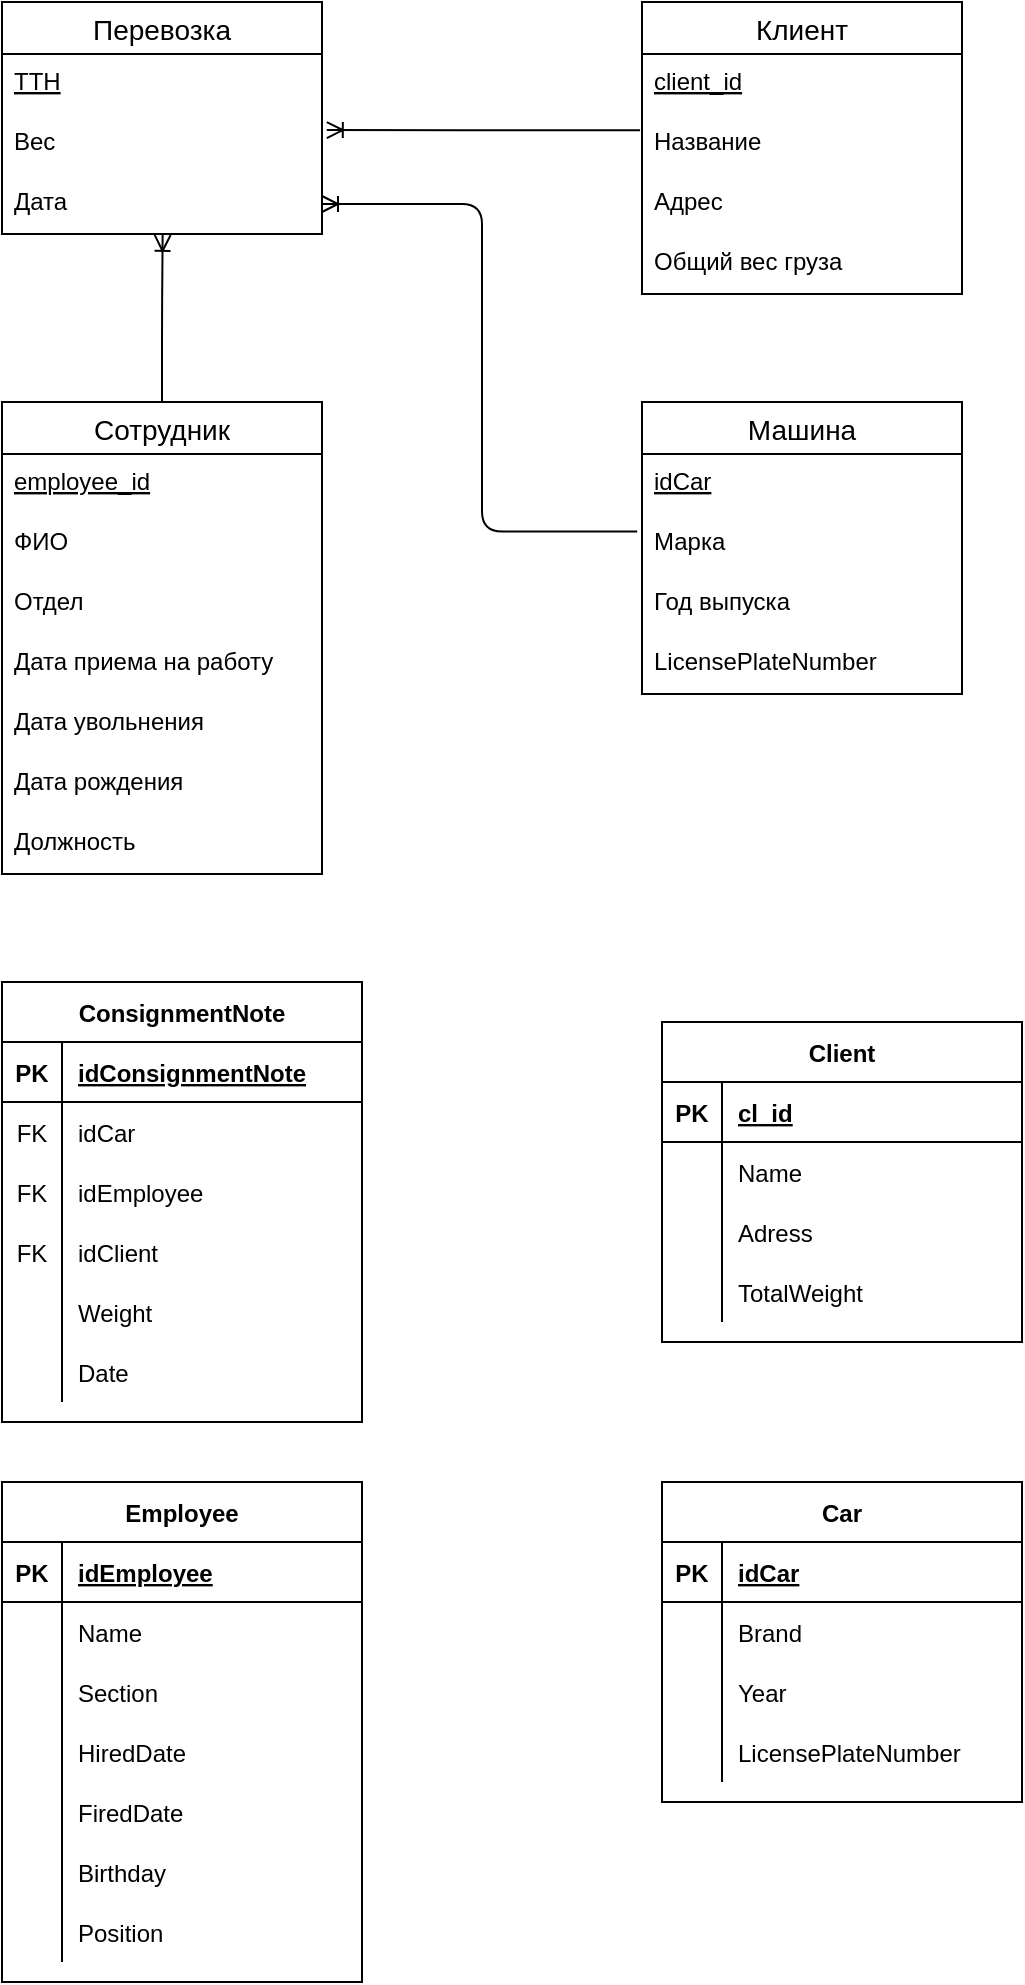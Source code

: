<mxfile version="13.9.9" type="device"><diagram id="R2lEEEUBdFMjLlhIrx00" name="Page-1"><mxGraphModel dx="852" dy="494" grid="1" gridSize="10" guides="1" tooltips="1" connect="1" arrows="1" fold="1" page="1" pageScale="1" pageWidth="850" pageHeight="1100" math="0" shadow="0" extFonts="Permanent Marker^https://fonts.googleapis.com/css?family=Permanent+Marker"><root><mxCell id="0"/><mxCell id="1" parent="0"/><mxCell id="3reHrpgDITtI_O_tDg6R-82" value="" style="edgeStyle=orthogonalEdgeStyle;fontSize=12;html=1;endArrow=ERoneToMany;exitX=-0.006;exitY=0.271;exitDx=0;exitDy=0;exitPerimeter=0;entryX=1.015;entryY=0.268;entryDx=0;entryDy=0;entryPerimeter=0;" parent="1" source="3reHrpgDITtI_O_tDg6R-64" target="3reHrpgDITtI_O_tDg6R-60" edge="1"><mxGeometry width="100" height="100" relative="1" as="geometry"><mxPoint x="440" y="660" as="sourcePoint"/><mxPoint x="374" y="457" as="targetPoint"/></mxGeometry></mxCell><mxCell id="3reHrpgDITtI_O_tDg6R-70" value="Сотрудник" style="swimlane;fontStyle=0;childLayout=stackLayout;horizontal=1;startSize=26;horizontalStack=0;resizeParent=1;resizeParentMax=0;resizeLast=0;collapsible=1;marginBottom=0;align=center;fontSize=14;" parent="1" vertex="1"><mxGeometry x="80" y="240" width="160" height="236" as="geometry"/></mxCell><mxCell id="3reHrpgDITtI_O_tDg6R-71" value="employee_id" style="text;strokeColor=none;fillColor=none;spacingLeft=4;spacingRight=4;overflow=hidden;rotatable=0;points=[[0,0.5],[1,0.5]];portConstraint=eastwest;fontSize=12;fontStyle=4" parent="3reHrpgDITtI_O_tDg6R-70" vertex="1"><mxGeometry y="26" width="160" height="30" as="geometry"/></mxCell><mxCell id="3reHrpgDITtI_O_tDg6R-72" value="ФИО" style="text;strokeColor=none;fillColor=none;spacingLeft=4;spacingRight=4;overflow=hidden;rotatable=0;points=[[0,0.5],[1,0.5]];portConstraint=eastwest;fontSize=12;" parent="3reHrpgDITtI_O_tDg6R-70" vertex="1"><mxGeometry y="56" width="160" height="30" as="geometry"/></mxCell><mxCell id="3reHrpgDITtI_O_tDg6R-73" value="Отдел" style="text;strokeColor=none;fillColor=none;spacingLeft=4;spacingRight=4;overflow=hidden;rotatable=0;points=[[0,0.5],[1,0.5]];portConstraint=eastwest;fontSize=12;" parent="3reHrpgDITtI_O_tDg6R-70" vertex="1"><mxGeometry y="86" width="160" height="30" as="geometry"/></mxCell><mxCell id="3reHrpgDITtI_O_tDg6R-86" value="Дата приема на работу" style="text;strokeColor=none;fillColor=none;spacingLeft=4;spacingRight=4;overflow=hidden;rotatable=0;points=[[0,0.5],[1,0.5]];portConstraint=eastwest;fontSize=12;" parent="3reHrpgDITtI_O_tDg6R-70" vertex="1"><mxGeometry y="116" width="160" height="30" as="geometry"/></mxCell><mxCell id="3reHrpgDITtI_O_tDg6R-88" value="Дата увольнения" style="text;strokeColor=none;fillColor=none;spacingLeft=4;spacingRight=4;overflow=hidden;rotatable=0;points=[[0,0.5],[1,0.5]];portConstraint=eastwest;fontSize=12;" parent="3reHrpgDITtI_O_tDg6R-70" vertex="1"><mxGeometry y="146" width="160" height="30" as="geometry"/></mxCell><mxCell id="3reHrpgDITtI_O_tDg6R-89" value="Дата рождения" style="text;strokeColor=none;fillColor=none;spacingLeft=4;spacingRight=4;overflow=hidden;rotatable=0;points=[[0,0.5],[1,0.5]];portConstraint=eastwest;fontSize=12;" parent="3reHrpgDITtI_O_tDg6R-70" vertex="1"><mxGeometry y="176" width="160" height="30" as="geometry"/></mxCell><mxCell id="3reHrpgDITtI_O_tDg6R-90" value="Должность" style="text;strokeColor=none;fillColor=none;spacingLeft=4;spacingRight=4;overflow=hidden;rotatable=0;points=[[0,0.5],[1,0.5]];portConstraint=eastwest;fontSize=12;" parent="3reHrpgDITtI_O_tDg6R-70" vertex="1"><mxGeometry y="206" width="160" height="30" as="geometry"/></mxCell><mxCell id="3reHrpgDITtI_O_tDg6R-66" value="Машина" style="swimlane;fontStyle=0;childLayout=stackLayout;horizontal=1;startSize=26;horizontalStack=0;resizeParent=1;resizeParentMax=0;resizeLast=0;collapsible=1;marginBottom=0;align=center;fontSize=14;" parent="1" vertex="1"><mxGeometry x="400" y="240" width="160" height="146" as="geometry"/></mxCell><mxCell id="3reHrpgDITtI_O_tDg6R-67" value="idCar" style="text;strokeColor=none;fillColor=none;spacingLeft=4;spacingRight=4;overflow=hidden;rotatable=0;points=[[0,0.5],[1,0.5]];portConstraint=eastwest;fontSize=12;fontStyle=4" parent="3reHrpgDITtI_O_tDg6R-66" vertex="1"><mxGeometry y="26" width="160" height="30" as="geometry"/></mxCell><mxCell id="3reHrpgDITtI_O_tDg6R-68" value="Марка" style="text;strokeColor=none;fillColor=none;spacingLeft=4;spacingRight=4;overflow=hidden;rotatable=0;points=[[0,0.5],[1,0.5]];portConstraint=eastwest;fontSize=12;" parent="3reHrpgDITtI_O_tDg6R-66" vertex="1"><mxGeometry y="56" width="160" height="30" as="geometry"/></mxCell><mxCell id="3reHrpgDITtI_O_tDg6R-69" value="Год выпуска" style="text;strokeColor=none;fillColor=none;spacingLeft=4;spacingRight=4;overflow=hidden;rotatable=0;points=[[0,0.5],[1,0.5]];portConstraint=eastwest;fontSize=12;" parent="3reHrpgDITtI_O_tDg6R-66" vertex="1"><mxGeometry y="86" width="160" height="30" as="geometry"/></mxCell><mxCell id="vrhjBMNtp9Mtj5zOy-Yp-40" value="LicensePlateNumber" style="text;strokeColor=none;fillColor=none;spacingLeft=4;spacingRight=4;overflow=hidden;rotatable=0;points=[[0,0.5],[1,0.5]];portConstraint=eastwest;fontSize=12;" vertex="1" parent="3reHrpgDITtI_O_tDg6R-66"><mxGeometry y="116" width="160" height="30" as="geometry"/></mxCell><mxCell id="3reHrpgDITtI_O_tDg6R-62" value="Клиент" style="swimlane;fontStyle=0;childLayout=stackLayout;horizontal=1;startSize=26;horizontalStack=0;resizeParent=1;resizeParentMax=0;resizeLast=0;collapsible=1;marginBottom=0;align=center;fontSize=14;" parent="1" vertex="1"><mxGeometry x="400" y="40" width="160" height="146" as="geometry"/></mxCell><mxCell id="3reHrpgDITtI_O_tDg6R-63" value="client_id" style="text;strokeColor=none;fillColor=none;spacingLeft=4;spacingRight=4;overflow=hidden;rotatable=0;points=[[0,0.5],[1,0.5]];portConstraint=eastwest;fontSize=12;fontStyle=4" parent="3reHrpgDITtI_O_tDg6R-62" vertex="1"><mxGeometry y="26" width="160" height="30" as="geometry"/></mxCell><mxCell id="3reHrpgDITtI_O_tDg6R-64" value="Название" style="text;strokeColor=none;fillColor=none;spacingLeft=4;spacingRight=4;overflow=hidden;rotatable=0;points=[[0,0.5],[1,0.5]];portConstraint=eastwest;fontSize=12;" parent="3reHrpgDITtI_O_tDg6R-62" vertex="1"><mxGeometry y="56" width="160" height="30" as="geometry"/></mxCell><mxCell id="3reHrpgDITtI_O_tDg6R-65" value="Адрес" style="text;strokeColor=none;fillColor=none;spacingLeft=4;spacingRight=4;overflow=hidden;rotatable=0;points=[[0,0.5],[1,0.5]];portConstraint=eastwest;fontSize=12;" parent="3reHrpgDITtI_O_tDg6R-62" vertex="1"><mxGeometry y="86" width="160" height="30" as="geometry"/></mxCell><mxCell id="3reHrpgDITtI_O_tDg6R-91" value="Общий вес груза" style="text;strokeColor=none;fillColor=none;spacingLeft=4;spacingRight=4;overflow=hidden;rotatable=0;points=[[0,0.5],[1,0.5]];portConstraint=eastwest;fontSize=12;" parent="3reHrpgDITtI_O_tDg6R-62" vertex="1"><mxGeometry y="116" width="160" height="30" as="geometry"/></mxCell><mxCell id="3reHrpgDITtI_O_tDg6R-84" value="" style="edgeStyle=orthogonalEdgeStyle;fontSize=12;html=1;endArrow=ERoneToMany;exitX=0.5;exitY=0;exitDx=0;exitDy=0;entryX=0.502;entryY=1.015;entryDx=0;entryDy=0;entryPerimeter=0;" parent="1" source="3reHrpgDITtI_O_tDg6R-70" target="3reHrpgDITtI_O_tDg6R-61" edge="1"><mxGeometry width="100" height="100" relative="1" as="geometry"><mxPoint x="440" y="310" as="sourcePoint"/><mxPoint x="160" y="160" as="targetPoint"/></mxGeometry></mxCell><mxCell id="3reHrpgDITtI_O_tDg6R-58" value="Перевозка" style="swimlane;fontStyle=0;childLayout=stackLayout;horizontal=1;startSize=26;horizontalStack=0;resizeParent=1;resizeParentMax=0;resizeLast=0;collapsible=1;marginBottom=0;align=center;fontSize=14;" parent="1" vertex="1"><mxGeometry x="80" y="40" width="160" height="116" as="geometry"/></mxCell><mxCell id="3reHrpgDITtI_O_tDg6R-59" value="ТТН" style="text;strokeColor=none;fillColor=none;spacingLeft=4;spacingRight=4;overflow=hidden;rotatable=0;points=[[0,0.5],[1,0.5]];portConstraint=eastwest;fontSize=12;fontStyle=4" parent="3reHrpgDITtI_O_tDg6R-58" vertex="1"><mxGeometry y="26" width="160" height="30" as="geometry"/></mxCell><mxCell id="3reHrpgDITtI_O_tDg6R-60" value="Вес" style="text;strokeColor=none;fillColor=none;spacingLeft=4;spacingRight=4;overflow=hidden;rotatable=0;points=[[0,0.5],[1,0.5]];portConstraint=eastwest;fontSize=12;" parent="3reHrpgDITtI_O_tDg6R-58" vertex="1"><mxGeometry y="56" width="160" height="30" as="geometry"/></mxCell><mxCell id="3reHrpgDITtI_O_tDg6R-61" value="Дата" style="text;strokeColor=none;fillColor=none;spacingLeft=4;spacingRight=4;overflow=hidden;rotatable=0;points=[[0,0.5],[1,0.5]];portConstraint=eastwest;fontSize=12;" parent="3reHrpgDITtI_O_tDg6R-58" vertex="1"><mxGeometry y="86" width="160" height="30" as="geometry"/></mxCell><mxCell id="3reHrpgDITtI_O_tDg6R-85" value="" style="edgeStyle=orthogonalEdgeStyle;fontSize=12;html=1;endArrow=ERoneToMany;exitX=-0.015;exitY=0.291;exitDx=0;exitDy=0;exitPerimeter=0;entryX=1;entryY=0.5;entryDx=0;entryDy=0;" parent="1" source="3reHrpgDITtI_O_tDg6R-68" target="3reHrpgDITtI_O_tDg6R-61" edge="1"><mxGeometry width="100" height="100" relative="1" as="geometry"><mxPoint x="440" y="310" as="sourcePoint"/><mxPoint x="540" y="210" as="targetPoint"/></mxGeometry></mxCell><mxCell id="vrhjBMNtp9Mtj5zOy-Yp-1" value="Client" style="shape=table;startSize=30;container=1;collapsible=1;childLayout=tableLayout;fixedRows=1;rowLines=0;fontStyle=1;align=center;resizeLast=1;" vertex="1" parent="1"><mxGeometry x="410" y="550" width="180" height="160" as="geometry"><mxRectangle x="100" y="610" width="70" height="30" as="alternateBounds"/></mxGeometry></mxCell><mxCell id="vrhjBMNtp9Mtj5zOy-Yp-2" value="" style="shape=partialRectangle;collapsible=0;dropTarget=0;pointerEvents=0;fillColor=none;top=0;left=0;bottom=1;right=0;points=[[0,0.5],[1,0.5]];portConstraint=eastwest;" vertex="1" parent="vrhjBMNtp9Mtj5zOy-Yp-1"><mxGeometry y="30" width="180" height="30" as="geometry"/></mxCell><mxCell id="vrhjBMNtp9Mtj5zOy-Yp-3" value="PK" style="shape=partialRectangle;connectable=0;fillColor=none;top=0;left=0;bottom=0;right=0;fontStyle=1;overflow=hidden;" vertex="1" parent="vrhjBMNtp9Mtj5zOy-Yp-2"><mxGeometry width="30" height="30" as="geometry"/></mxCell><mxCell id="vrhjBMNtp9Mtj5zOy-Yp-4" value="cl_id" style="shape=partialRectangle;connectable=0;fillColor=none;top=0;left=0;bottom=0;right=0;align=left;spacingLeft=6;fontStyle=5;overflow=hidden;" vertex="1" parent="vrhjBMNtp9Mtj5zOy-Yp-2"><mxGeometry x="30" width="150" height="30" as="geometry"/></mxCell><mxCell id="vrhjBMNtp9Mtj5zOy-Yp-5" value="" style="shape=partialRectangle;collapsible=0;dropTarget=0;pointerEvents=0;fillColor=none;top=0;left=0;bottom=0;right=0;points=[[0,0.5],[1,0.5]];portConstraint=eastwest;" vertex="1" parent="vrhjBMNtp9Mtj5zOy-Yp-1"><mxGeometry y="60" width="180" height="30" as="geometry"/></mxCell><mxCell id="vrhjBMNtp9Mtj5zOy-Yp-6" value="" style="shape=partialRectangle;connectable=0;fillColor=none;top=0;left=0;bottom=0;right=0;editable=1;overflow=hidden;" vertex="1" parent="vrhjBMNtp9Mtj5zOy-Yp-5"><mxGeometry width="30" height="30" as="geometry"/></mxCell><mxCell id="vrhjBMNtp9Mtj5zOy-Yp-7" value="Name" style="shape=partialRectangle;connectable=0;fillColor=none;top=0;left=0;bottom=0;right=0;align=left;spacingLeft=6;overflow=hidden;" vertex="1" parent="vrhjBMNtp9Mtj5zOy-Yp-5"><mxGeometry x="30" width="150" height="30" as="geometry"/></mxCell><mxCell id="vrhjBMNtp9Mtj5zOy-Yp-8" value="" style="shape=partialRectangle;collapsible=0;dropTarget=0;pointerEvents=0;fillColor=none;top=0;left=0;bottom=0;right=0;points=[[0,0.5],[1,0.5]];portConstraint=eastwest;" vertex="1" parent="vrhjBMNtp9Mtj5zOy-Yp-1"><mxGeometry y="90" width="180" height="30" as="geometry"/></mxCell><mxCell id="vrhjBMNtp9Mtj5zOy-Yp-9" value="" style="shape=partialRectangle;connectable=0;fillColor=none;top=0;left=0;bottom=0;right=0;editable=1;overflow=hidden;" vertex="1" parent="vrhjBMNtp9Mtj5zOy-Yp-8"><mxGeometry width="30" height="30" as="geometry"/></mxCell><mxCell id="vrhjBMNtp9Mtj5zOy-Yp-10" value="Adress" style="shape=partialRectangle;connectable=0;fillColor=none;top=0;left=0;bottom=0;right=0;align=left;spacingLeft=6;overflow=hidden;" vertex="1" parent="vrhjBMNtp9Mtj5zOy-Yp-8"><mxGeometry x="30" width="150" height="30" as="geometry"/></mxCell><mxCell id="vrhjBMNtp9Mtj5zOy-Yp-11" value="" style="shape=partialRectangle;collapsible=0;dropTarget=0;pointerEvents=0;fillColor=none;top=0;left=0;bottom=0;right=0;points=[[0,0.5],[1,0.5]];portConstraint=eastwest;" vertex="1" parent="vrhjBMNtp9Mtj5zOy-Yp-1"><mxGeometry y="120" width="180" height="30" as="geometry"/></mxCell><mxCell id="vrhjBMNtp9Mtj5zOy-Yp-12" value="" style="shape=partialRectangle;connectable=0;fillColor=none;top=0;left=0;bottom=0;right=0;editable=1;overflow=hidden;" vertex="1" parent="vrhjBMNtp9Mtj5zOy-Yp-11"><mxGeometry width="30" height="30" as="geometry"/></mxCell><mxCell id="vrhjBMNtp9Mtj5zOy-Yp-13" value="TotalWeight" style="shape=partialRectangle;connectable=0;fillColor=none;top=0;left=0;bottom=0;right=0;align=left;spacingLeft=6;overflow=hidden;" vertex="1" parent="vrhjBMNtp9Mtj5zOy-Yp-11"><mxGeometry x="30" width="150" height="30" as="geometry"/></mxCell><mxCell id="vrhjBMNtp9Mtj5zOy-Yp-14" value="Car" style="shape=table;startSize=30;container=1;collapsible=1;childLayout=tableLayout;fixedRows=1;rowLines=0;fontStyle=1;align=center;resizeLast=1;" vertex="1" parent="1"><mxGeometry x="410" y="780" width="180" height="160" as="geometry"><mxRectangle x="100" y="548" width="50" height="30" as="alternateBounds"/></mxGeometry></mxCell><mxCell id="vrhjBMNtp9Mtj5zOy-Yp-15" value="" style="shape=partialRectangle;collapsible=0;dropTarget=0;pointerEvents=0;fillColor=none;top=0;left=0;bottom=1;right=0;points=[[0,0.5],[1,0.5]];portConstraint=eastwest;" vertex="1" parent="vrhjBMNtp9Mtj5zOy-Yp-14"><mxGeometry y="30" width="180" height="30" as="geometry"/></mxCell><mxCell id="vrhjBMNtp9Mtj5zOy-Yp-16" value="PK" style="shape=partialRectangle;connectable=0;fillColor=none;top=0;left=0;bottom=0;right=0;fontStyle=1;overflow=hidden;" vertex="1" parent="vrhjBMNtp9Mtj5zOy-Yp-15"><mxGeometry width="30" height="30" as="geometry"/></mxCell><mxCell id="vrhjBMNtp9Mtj5zOy-Yp-17" value="idCar" style="shape=partialRectangle;connectable=0;fillColor=none;top=0;left=0;bottom=0;right=0;align=left;spacingLeft=6;fontStyle=5;overflow=hidden;" vertex="1" parent="vrhjBMNtp9Mtj5zOy-Yp-15"><mxGeometry x="30" width="150" height="30" as="geometry"/></mxCell><mxCell id="vrhjBMNtp9Mtj5zOy-Yp-18" value="" style="shape=partialRectangle;collapsible=0;dropTarget=0;pointerEvents=0;fillColor=none;top=0;left=0;bottom=0;right=0;points=[[0,0.5],[1,0.5]];portConstraint=eastwest;" vertex="1" parent="vrhjBMNtp9Mtj5zOy-Yp-14"><mxGeometry y="60" width="180" height="30" as="geometry"/></mxCell><mxCell id="vrhjBMNtp9Mtj5zOy-Yp-19" value="" style="shape=partialRectangle;connectable=0;fillColor=none;top=0;left=0;bottom=0;right=0;editable=1;overflow=hidden;" vertex="1" parent="vrhjBMNtp9Mtj5zOy-Yp-18"><mxGeometry width="30" height="30" as="geometry"/></mxCell><mxCell id="vrhjBMNtp9Mtj5zOy-Yp-20" value="Brand" style="shape=partialRectangle;connectable=0;fillColor=none;top=0;left=0;bottom=0;right=0;align=left;spacingLeft=6;overflow=hidden;" vertex="1" parent="vrhjBMNtp9Mtj5zOy-Yp-18"><mxGeometry x="30" width="150" height="30" as="geometry"/></mxCell><mxCell id="vrhjBMNtp9Mtj5zOy-Yp-21" value="" style="shape=partialRectangle;collapsible=0;dropTarget=0;pointerEvents=0;fillColor=none;top=0;left=0;bottom=0;right=0;points=[[0,0.5],[1,0.5]];portConstraint=eastwest;" vertex="1" parent="vrhjBMNtp9Mtj5zOy-Yp-14"><mxGeometry y="90" width="180" height="30" as="geometry"/></mxCell><mxCell id="vrhjBMNtp9Mtj5zOy-Yp-22" value="" style="shape=partialRectangle;connectable=0;fillColor=none;top=0;left=0;bottom=0;right=0;editable=1;overflow=hidden;" vertex="1" parent="vrhjBMNtp9Mtj5zOy-Yp-21"><mxGeometry width="30" height="30" as="geometry"/></mxCell><mxCell id="vrhjBMNtp9Mtj5zOy-Yp-23" value="Year" style="shape=partialRectangle;connectable=0;fillColor=none;top=0;left=0;bottom=0;right=0;align=left;spacingLeft=6;overflow=hidden;" vertex="1" parent="vrhjBMNtp9Mtj5zOy-Yp-21"><mxGeometry x="30" width="150" height="30" as="geometry"/></mxCell><mxCell id="vrhjBMNtp9Mtj5zOy-Yp-24" value="" style="shape=partialRectangle;collapsible=0;dropTarget=0;pointerEvents=0;fillColor=none;top=0;left=0;bottom=0;right=0;points=[[0,0.5],[1,0.5]];portConstraint=eastwest;" vertex="1" parent="vrhjBMNtp9Mtj5zOy-Yp-14"><mxGeometry y="120" width="180" height="30" as="geometry"/></mxCell><mxCell id="vrhjBMNtp9Mtj5zOy-Yp-25" value="" style="shape=partialRectangle;connectable=0;fillColor=none;top=0;left=0;bottom=0;right=0;editable=1;overflow=hidden;" vertex="1" parent="vrhjBMNtp9Mtj5zOy-Yp-24"><mxGeometry width="30" height="30" as="geometry"/></mxCell><mxCell id="vrhjBMNtp9Mtj5zOy-Yp-26" value="LicensePlateNumber" style="shape=partialRectangle;connectable=0;fillColor=none;top=0;left=0;bottom=0;right=0;align=left;spacingLeft=6;overflow=hidden;" vertex="1" parent="vrhjBMNtp9Mtj5zOy-Yp-24"><mxGeometry x="30" width="150" height="30" as="geometry"/></mxCell><mxCell id="vrhjBMNtp9Mtj5zOy-Yp-27" value="ConsignmentNote" style="shape=table;startSize=30;container=1;collapsible=1;childLayout=tableLayout;fixedRows=1;rowLines=0;fontStyle=1;align=center;resizeLast=1;" vertex="1" parent="1"><mxGeometry x="80" y="530" width="180" height="220" as="geometry"/></mxCell><mxCell id="vrhjBMNtp9Mtj5zOy-Yp-28" value="" style="shape=partialRectangle;collapsible=0;dropTarget=0;pointerEvents=0;fillColor=none;top=0;left=0;bottom=1;right=0;points=[[0,0.5],[1,0.5]];portConstraint=eastwest;" vertex="1" parent="vrhjBMNtp9Mtj5zOy-Yp-27"><mxGeometry y="30" width="180" height="30" as="geometry"/></mxCell><mxCell id="vrhjBMNtp9Mtj5zOy-Yp-29" value="PK" style="shape=partialRectangle;connectable=0;fillColor=none;top=0;left=0;bottom=0;right=0;fontStyle=1;overflow=hidden;" vertex="1" parent="vrhjBMNtp9Mtj5zOy-Yp-28"><mxGeometry width="30" height="30" as="geometry"/></mxCell><mxCell id="vrhjBMNtp9Mtj5zOy-Yp-30" value="idConsignmentNote" style="shape=partialRectangle;connectable=0;fillColor=none;top=0;left=0;bottom=0;right=0;align=left;spacingLeft=6;fontStyle=5;overflow=hidden;" vertex="1" parent="vrhjBMNtp9Mtj5zOy-Yp-28"><mxGeometry x="30" width="150" height="30" as="geometry"/></mxCell><mxCell id="vrhjBMNtp9Mtj5zOy-Yp-63" value="" style="shape=partialRectangle;collapsible=0;dropTarget=0;pointerEvents=0;fillColor=none;top=0;left=0;bottom=0;right=0;points=[[0,0.5],[1,0.5]];portConstraint=eastwest;" vertex="1" parent="vrhjBMNtp9Mtj5zOy-Yp-27"><mxGeometry y="60" width="180" height="30" as="geometry"/></mxCell><mxCell id="vrhjBMNtp9Mtj5zOy-Yp-64" value="FK" style="shape=partialRectangle;connectable=0;fillColor=none;top=0;left=0;bottom=0;right=0;fontStyle=0;overflow=hidden;" vertex="1" parent="vrhjBMNtp9Mtj5zOy-Yp-63"><mxGeometry width="30" height="30" as="geometry"/></mxCell><mxCell id="vrhjBMNtp9Mtj5zOy-Yp-65" value="idCar" style="shape=partialRectangle;connectable=0;fillColor=none;top=0;left=0;bottom=0;right=0;align=left;spacingLeft=6;fontStyle=0;overflow=hidden;" vertex="1" parent="vrhjBMNtp9Mtj5zOy-Yp-63"><mxGeometry x="30" width="150" height="30" as="geometry"/></mxCell><mxCell id="vrhjBMNtp9Mtj5zOy-Yp-66" value="" style="shape=partialRectangle;collapsible=0;dropTarget=0;pointerEvents=0;fillColor=none;top=0;left=0;bottom=0;right=0;points=[[0,0.5],[1,0.5]];portConstraint=eastwest;" vertex="1" parent="vrhjBMNtp9Mtj5zOy-Yp-27"><mxGeometry y="90" width="180" height="30" as="geometry"/></mxCell><mxCell id="vrhjBMNtp9Mtj5zOy-Yp-67" value="FK" style="shape=partialRectangle;connectable=0;fillColor=none;top=0;left=0;bottom=0;right=0;fontStyle=0;overflow=hidden;" vertex="1" parent="vrhjBMNtp9Mtj5zOy-Yp-66"><mxGeometry width="30" height="30" as="geometry"/></mxCell><mxCell id="vrhjBMNtp9Mtj5zOy-Yp-68" value="idEmployee" style="shape=partialRectangle;connectable=0;fillColor=none;top=0;left=0;bottom=0;right=0;align=left;spacingLeft=6;fontStyle=0;overflow=hidden;" vertex="1" parent="vrhjBMNtp9Mtj5zOy-Yp-66"><mxGeometry x="30" width="150" height="30" as="geometry"/></mxCell><mxCell id="vrhjBMNtp9Mtj5zOy-Yp-69" value="" style="shape=partialRectangle;collapsible=0;dropTarget=0;pointerEvents=0;fillColor=none;top=0;left=0;bottom=0;right=0;points=[[0,0.5],[1,0.5]];portConstraint=eastwest;" vertex="1" parent="vrhjBMNtp9Mtj5zOy-Yp-27"><mxGeometry y="120" width="180" height="30" as="geometry"/></mxCell><mxCell id="vrhjBMNtp9Mtj5zOy-Yp-70" value="FK" style="shape=partialRectangle;connectable=0;fillColor=none;top=0;left=0;bottom=0;right=0;fontStyle=0;overflow=hidden;" vertex="1" parent="vrhjBMNtp9Mtj5zOy-Yp-69"><mxGeometry width="30" height="30" as="geometry"/></mxCell><mxCell id="vrhjBMNtp9Mtj5zOy-Yp-71" value="idClient" style="shape=partialRectangle;connectable=0;fillColor=none;top=0;left=0;bottom=0;right=0;align=left;spacingLeft=6;fontStyle=0;overflow=hidden;" vertex="1" parent="vrhjBMNtp9Mtj5zOy-Yp-69"><mxGeometry x="30" width="150" height="30" as="geometry"/></mxCell><mxCell id="vrhjBMNtp9Mtj5zOy-Yp-31" value="" style="shape=partialRectangle;collapsible=0;dropTarget=0;pointerEvents=0;fillColor=none;top=0;left=0;bottom=0;right=0;points=[[0,0.5],[1,0.5]];portConstraint=eastwest;" vertex="1" parent="vrhjBMNtp9Mtj5zOy-Yp-27"><mxGeometry y="150" width="180" height="30" as="geometry"/></mxCell><mxCell id="vrhjBMNtp9Mtj5zOy-Yp-32" value="" style="shape=partialRectangle;connectable=0;fillColor=none;top=0;left=0;bottom=0;right=0;editable=1;overflow=hidden;" vertex="1" parent="vrhjBMNtp9Mtj5zOy-Yp-31"><mxGeometry width="30" height="30" as="geometry"/></mxCell><mxCell id="vrhjBMNtp9Mtj5zOy-Yp-33" value="Weight" style="shape=partialRectangle;connectable=0;fillColor=none;top=0;left=0;bottom=0;right=0;align=left;spacingLeft=6;overflow=hidden;" vertex="1" parent="vrhjBMNtp9Mtj5zOy-Yp-31"><mxGeometry x="30" width="150" height="30" as="geometry"/></mxCell><mxCell id="vrhjBMNtp9Mtj5zOy-Yp-34" value="" style="shape=partialRectangle;collapsible=0;dropTarget=0;pointerEvents=0;fillColor=none;top=0;left=0;bottom=0;right=0;points=[[0,0.5],[1,0.5]];portConstraint=eastwest;" vertex="1" parent="vrhjBMNtp9Mtj5zOy-Yp-27"><mxGeometry y="180" width="180" height="30" as="geometry"/></mxCell><mxCell id="vrhjBMNtp9Mtj5zOy-Yp-35" value="" style="shape=partialRectangle;connectable=0;fillColor=none;top=0;left=0;bottom=0;right=0;editable=1;overflow=hidden;" vertex="1" parent="vrhjBMNtp9Mtj5zOy-Yp-34"><mxGeometry width="30" height="30" as="geometry"/></mxCell><mxCell id="vrhjBMNtp9Mtj5zOy-Yp-36" value="Date" style="shape=partialRectangle;connectable=0;fillColor=none;top=0;left=0;bottom=0;right=0;align=left;spacingLeft=6;overflow=hidden;" vertex="1" parent="vrhjBMNtp9Mtj5zOy-Yp-34"><mxGeometry x="30" width="150" height="30" as="geometry"/></mxCell><mxCell id="vrhjBMNtp9Mtj5zOy-Yp-41" value="Employee" style="shape=table;startSize=30;container=1;collapsible=1;childLayout=tableLayout;fixedRows=1;rowLines=0;fontStyle=1;align=center;resizeLast=1;" vertex="1" parent="1"><mxGeometry x="80" y="780" width="180" height="250" as="geometry"><mxRectangle x="260" y="570" width="90" height="30" as="alternateBounds"/></mxGeometry></mxCell><mxCell id="vrhjBMNtp9Mtj5zOy-Yp-42" value="" style="shape=partialRectangle;collapsible=0;dropTarget=0;pointerEvents=0;fillColor=none;top=0;left=0;bottom=1;right=0;points=[[0,0.5],[1,0.5]];portConstraint=eastwest;" vertex="1" parent="vrhjBMNtp9Mtj5zOy-Yp-41"><mxGeometry y="30" width="180" height="30" as="geometry"/></mxCell><mxCell id="vrhjBMNtp9Mtj5zOy-Yp-43" value="PK" style="shape=partialRectangle;connectable=0;fillColor=none;top=0;left=0;bottom=0;right=0;fontStyle=1;overflow=hidden;" vertex="1" parent="vrhjBMNtp9Mtj5zOy-Yp-42"><mxGeometry width="30" height="30" as="geometry"/></mxCell><mxCell id="vrhjBMNtp9Mtj5zOy-Yp-44" value="idEmployee" style="shape=partialRectangle;connectable=0;fillColor=none;top=0;left=0;bottom=0;right=0;align=left;spacingLeft=6;fontStyle=5;overflow=hidden;" vertex="1" parent="vrhjBMNtp9Mtj5zOy-Yp-42"><mxGeometry x="30" width="150" height="30" as="geometry"/></mxCell><mxCell id="vrhjBMNtp9Mtj5zOy-Yp-45" value="" style="shape=partialRectangle;collapsible=0;dropTarget=0;pointerEvents=0;fillColor=none;top=0;left=0;bottom=0;right=0;points=[[0,0.5],[1,0.5]];portConstraint=eastwest;" vertex="1" parent="vrhjBMNtp9Mtj5zOy-Yp-41"><mxGeometry y="60" width="180" height="30" as="geometry"/></mxCell><mxCell id="vrhjBMNtp9Mtj5zOy-Yp-46" value="" style="shape=partialRectangle;connectable=0;fillColor=none;top=0;left=0;bottom=0;right=0;editable=1;overflow=hidden;" vertex="1" parent="vrhjBMNtp9Mtj5zOy-Yp-45"><mxGeometry width="30" height="30" as="geometry"/></mxCell><mxCell id="vrhjBMNtp9Mtj5zOy-Yp-47" value="Name" style="shape=partialRectangle;connectable=0;fillColor=none;top=0;left=0;bottom=0;right=0;align=left;spacingLeft=6;overflow=hidden;" vertex="1" parent="vrhjBMNtp9Mtj5zOy-Yp-45"><mxGeometry x="30" width="150" height="30" as="geometry"/></mxCell><mxCell id="vrhjBMNtp9Mtj5zOy-Yp-48" value="" style="shape=partialRectangle;collapsible=0;dropTarget=0;pointerEvents=0;fillColor=none;top=0;left=0;bottom=0;right=0;points=[[0,0.5],[1,0.5]];portConstraint=eastwest;" vertex="1" parent="vrhjBMNtp9Mtj5zOy-Yp-41"><mxGeometry y="90" width="180" height="30" as="geometry"/></mxCell><mxCell id="vrhjBMNtp9Mtj5zOy-Yp-49" value="" style="shape=partialRectangle;connectable=0;fillColor=none;top=0;left=0;bottom=0;right=0;editable=1;overflow=hidden;" vertex="1" parent="vrhjBMNtp9Mtj5zOy-Yp-48"><mxGeometry width="30" height="30" as="geometry"/></mxCell><mxCell id="vrhjBMNtp9Mtj5zOy-Yp-50" value="Section" style="shape=partialRectangle;connectable=0;fillColor=none;top=0;left=0;bottom=0;right=0;align=left;spacingLeft=6;overflow=hidden;" vertex="1" parent="vrhjBMNtp9Mtj5zOy-Yp-48"><mxGeometry x="30" width="150" height="30" as="geometry"/></mxCell><mxCell id="vrhjBMNtp9Mtj5zOy-Yp-51" value="" style="shape=partialRectangle;collapsible=0;dropTarget=0;pointerEvents=0;fillColor=none;top=0;left=0;bottom=0;right=0;points=[[0,0.5],[1,0.5]];portConstraint=eastwest;" vertex="1" parent="vrhjBMNtp9Mtj5zOy-Yp-41"><mxGeometry y="120" width="180" height="30" as="geometry"/></mxCell><mxCell id="vrhjBMNtp9Mtj5zOy-Yp-52" value="" style="shape=partialRectangle;connectable=0;fillColor=none;top=0;left=0;bottom=0;right=0;editable=1;overflow=hidden;" vertex="1" parent="vrhjBMNtp9Mtj5zOy-Yp-51"><mxGeometry width="30" height="30" as="geometry"/></mxCell><mxCell id="vrhjBMNtp9Mtj5zOy-Yp-53" value="HiredDate" style="shape=partialRectangle;connectable=0;fillColor=none;top=0;left=0;bottom=0;right=0;align=left;spacingLeft=6;overflow=hidden;" vertex="1" parent="vrhjBMNtp9Mtj5zOy-Yp-51"><mxGeometry x="30" width="150" height="30" as="geometry"/></mxCell><mxCell id="vrhjBMNtp9Mtj5zOy-Yp-54" value="" style="shape=partialRectangle;collapsible=0;dropTarget=0;pointerEvents=0;fillColor=none;top=0;left=0;bottom=0;right=0;points=[[0,0.5],[1,0.5]];portConstraint=eastwest;" vertex="1" parent="vrhjBMNtp9Mtj5zOy-Yp-41"><mxGeometry y="150" width="180" height="30" as="geometry"/></mxCell><mxCell id="vrhjBMNtp9Mtj5zOy-Yp-55" value="" style="shape=partialRectangle;connectable=0;fillColor=none;top=0;left=0;bottom=0;right=0;editable=1;overflow=hidden;" vertex="1" parent="vrhjBMNtp9Mtj5zOy-Yp-54"><mxGeometry width="30" height="30" as="geometry"/></mxCell><mxCell id="vrhjBMNtp9Mtj5zOy-Yp-56" value="FiredDate" style="shape=partialRectangle;connectable=0;fillColor=none;top=0;left=0;bottom=0;right=0;align=left;spacingLeft=6;overflow=hidden;" vertex="1" parent="vrhjBMNtp9Mtj5zOy-Yp-54"><mxGeometry x="30" width="150" height="30" as="geometry"/></mxCell><mxCell id="vrhjBMNtp9Mtj5zOy-Yp-57" value="" style="shape=partialRectangle;collapsible=0;dropTarget=0;pointerEvents=0;fillColor=none;top=0;left=0;bottom=0;right=0;points=[[0,0.5],[1,0.5]];portConstraint=eastwest;" vertex="1" parent="vrhjBMNtp9Mtj5zOy-Yp-41"><mxGeometry y="180" width="180" height="30" as="geometry"/></mxCell><mxCell id="vrhjBMNtp9Mtj5zOy-Yp-58" value="" style="shape=partialRectangle;connectable=0;fillColor=none;top=0;left=0;bottom=0;right=0;editable=1;overflow=hidden;" vertex="1" parent="vrhjBMNtp9Mtj5zOy-Yp-57"><mxGeometry width="30" height="30" as="geometry"/></mxCell><mxCell id="vrhjBMNtp9Mtj5zOy-Yp-59" value="Birthday" style="shape=partialRectangle;connectable=0;fillColor=none;top=0;left=0;bottom=0;right=0;align=left;spacingLeft=6;overflow=hidden;" vertex="1" parent="vrhjBMNtp9Mtj5zOy-Yp-57"><mxGeometry x="30" width="150" height="30" as="geometry"/></mxCell><mxCell id="vrhjBMNtp9Mtj5zOy-Yp-60" value="" style="shape=partialRectangle;collapsible=0;dropTarget=0;pointerEvents=0;fillColor=none;top=0;left=0;bottom=0;right=0;points=[[0,0.5],[1,0.5]];portConstraint=eastwest;" vertex="1" parent="vrhjBMNtp9Mtj5zOy-Yp-41"><mxGeometry y="210" width="180" height="30" as="geometry"/></mxCell><mxCell id="vrhjBMNtp9Mtj5zOy-Yp-61" value="" style="shape=partialRectangle;connectable=0;fillColor=none;top=0;left=0;bottom=0;right=0;editable=1;overflow=hidden;" vertex="1" parent="vrhjBMNtp9Mtj5zOy-Yp-60"><mxGeometry width="30" height="30" as="geometry"/></mxCell><mxCell id="vrhjBMNtp9Mtj5zOy-Yp-62" value="Position" style="shape=partialRectangle;connectable=0;fillColor=none;top=0;left=0;bottom=0;right=0;align=left;spacingLeft=6;overflow=hidden;" vertex="1" parent="vrhjBMNtp9Mtj5zOy-Yp-60"><mxGeometry x="30" width="150" height="30" as="geometry"/></mxCell></root></mxGraphModel></diagram></mxfile>